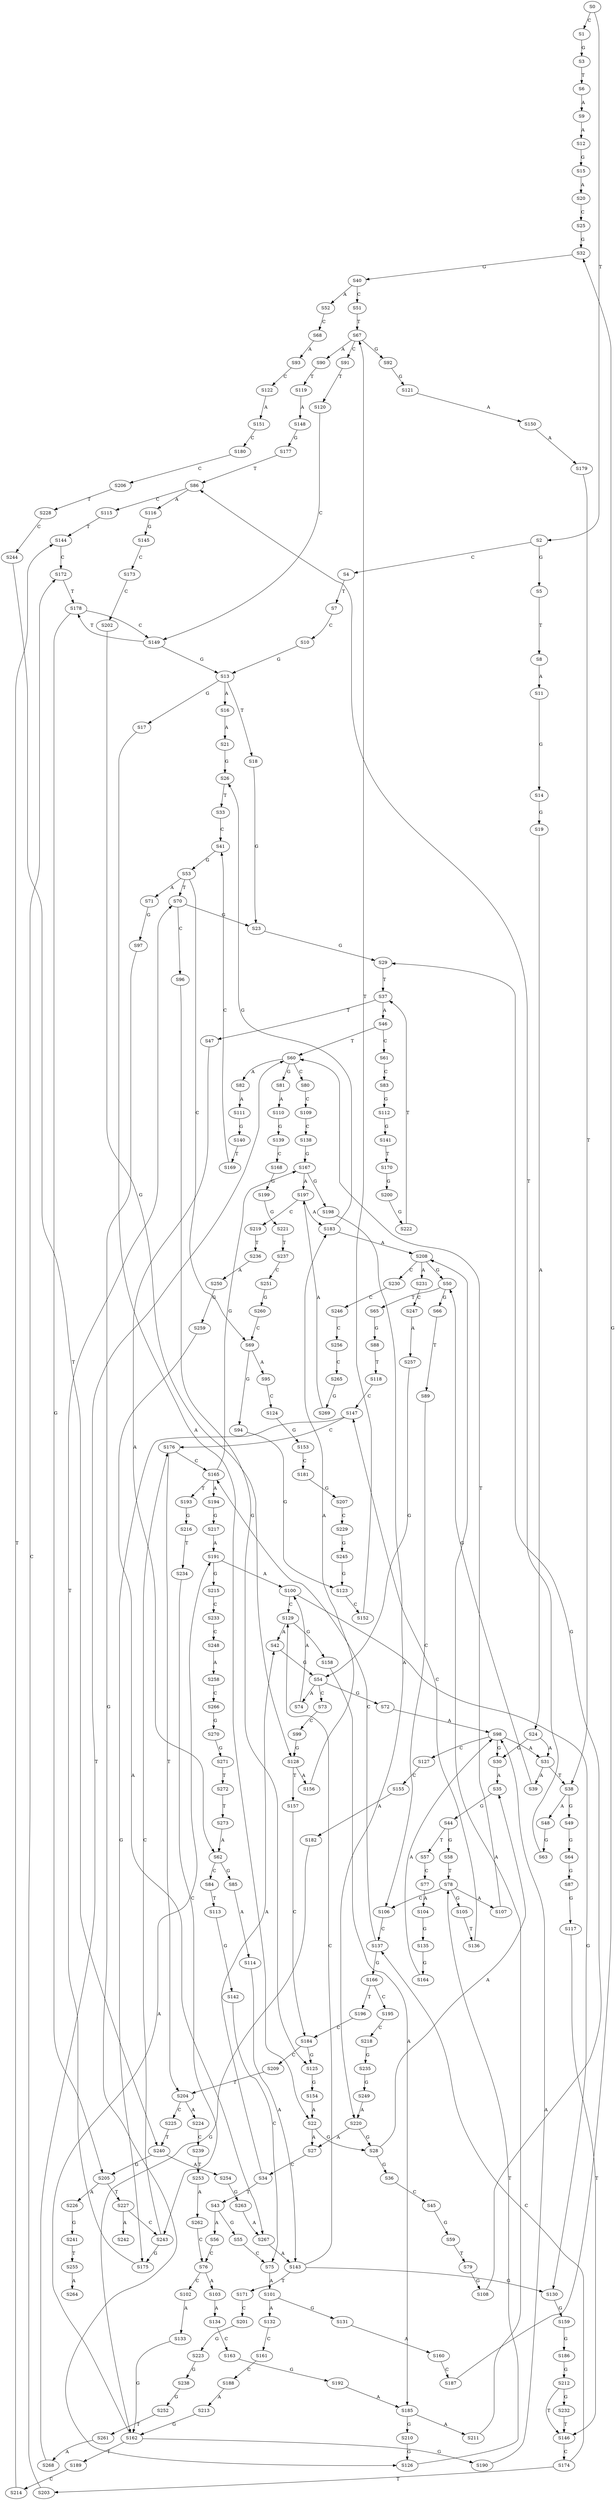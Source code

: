strict digraph  {
	S0 -> S1 [ label = C ];
	S0 -> S2 [ label = T ];
	S1 -> S3 [ label = G ];
	S2 -> S4 [ label = C ];
	S2 -> S5 [ label = G ];
	S3 -> S6 [ label = T ];
	S4 -> S7 [ label = T ];
	S5 -> S8 [ label = T ];
	S6 -> S9 [ label = A ];
	S7 -> S10 [ label = C ];
	S8 -> S11 [ label = A ];
	S9 -> S12 [ label = A ];
	S10 -> S13 [ label = G ];
	S11 -> S14 [ label = G ];
	S12 -> S15 [ label = G ];
	S13 -> S16 [ label = A ];
	S13 -> S17 [ label = G ];
	S13 -> S18 [ label = T ];
	S14 -> S19 [ label = G ];
	S15 -> S20 [ label = A ];
	S16 -> S21 [ label = A ];
	S17 -> S22 [ label = A ];
	S18 -> S23 [ label = G ];
	S19 -> S24 [ label = A ];
	S20 -> S25 [ label = C ];
	S21 -> S26 [ label = G ];
	S22 -> S27 [ label = A ];
	S22 -> S28 [ label = G ];
	S23 -> S29 [ label = G ];
	S24 -> S30 [ label = G ];
	S24 -> S31 [ label = A ];
	S25 -> S32 [ label = G ];
	S26 -> S33 [ label = T ];
	S27 -> S34 [ label = C ];
	S28 -> S35 [ label = A ];
	S28 -> S36 [ label = G ];
	S29 -> S37 [ label = T ];
	S30 -> S35 [ label = A ];
	S31 -> S38 [ label = T ];
	S31 -> S39 [ label = A ];
	S32 -> S40 [ label = G ];
	S33 -> S41 [ label = C ];
	S34 -> S42 [ label = A ];
	S34 -> S43 [ label = T ];
	S35 -> S44 [ label = G ];
	S36 -> S45 [ label = C ];
	S37 -> S46 [ label = A ];
	S37 -> S47 [ label = T ];
	S38 -> S48 [ label = A ];
	S38 -> S49 [ label = G ];
	S39 -> S50 [ label = G ];
	S40 -> S51 [ label = C ];
	S40 -> S52 [ label = A ];
	S41 -> S53 [ label = G ];
	S42 -> S54 [ label = G ];
	S43 -> S55 [ label = G ];
	S43 -> S56 [ label = A ];
	S44 -> S57 [ label = T ];
	S44 -> S58 [ label = G ];
	S45 -> S59 [ label = G ];
	S46 -> S60 [ label = T ];
	S46 -> S61 [ label = C ];
	S47 -> S62 [ label = A ];
	S48 -> S63 [ label = G ];
	S49 -> S64 [ label = G ];
	S50 -> S65 [ label = T ];
	S50 -> S66 [ label = G ];
	S51 -> S67 [ label = T ];
	S52 -> S68 [ label = C ];
	S53 -> S69 [ label = C ];
	S53 -> S70 [ label = T ];
	S53 -> S71 [ label = A ];
	S54 -> S72 [ label = G ];
	S54 -> S73 [ label = C ];
	S54 -> S74 [ label = A ];
	S55 -> S75 [ label = C ];
	S56 -> S76 [ label = C ];
	S57 -> S77 [ label = C ];
	S58 -> S78 [ label = T ];
	S59 -> S79 [ label = T ];
	S60 -> S80 [ label = C ];
	S60 -> S81 [ label = G ];
	S60 -> S82 [ label = A ];
	S61 -> S83 [ label = C ];
	S62 -> S84 [ label = C ];
	S62 -> S85 [ label = G ];
	S63 -> S86 [ label = T ];
	S64 -> S87 [ label = G ];
	S65 -> S88 [ label = G ];
	S66 -> S89 [ label = T ];
	S67 -> S90 [ label = A ];
	S67 -> S91 [ label = C ];
	S67 -> S92 [ label = G ];
	S68 -> S93 [ label = A ];
	S69 -> S94 [ label = G ];
	S69 -> S95 [ label = A ];
	S70 -> S96 [ label = C ];
	S70 -> S23 [ label = G ];
	S71 -> S97 [ label = G ];
	S72 -> S98 [ label = A ];
	S73 -> S99 [ label = C ];
	S74 -> S100 [ label = A ];
	S75 -> S101 [ label = A ];
	S76 -> S102 [ label = C ];
	S76 -> S103 [ label = A ];
	S77 -> S104 [ label = A ];
	S78 -> S105 [ label = G ];
	S78 -> S106 [ label = C ];
	S78 -> S107 [ label = A ];
	S79 -> S108 [ label = G ];
	S80 -> S109 [ label = C ];
	S81 -> S110 [ label = A ];
	S82 -> S111 [ label = A ];
	S83 -> S112 [ label = G ];
	S84 -> S113 [ label = T ];
	S85 -> S114 [ label = A ];
	S86 -> S115 [ label = C ];
	S86 -> S116 [ label = A ];
	S87 -> S117 [ label = G ];
	S88 -> S118 [ label = T ];
	S89 -> S106 [ label = C ];
	S90 -> S119 [ label = T ];
	S91 -> S120 [ label = T ];
	S92 -> S121 [ label = G ];
	S93 -> S122 [ label = C ];
	S94 -> S123 [ label = G ];
	S95 -> S124 [ label = C ];
	S96 -> S125 [ label = G ];
	S97 -> S126 [ label = G ];
	S98 -> S31 [ label = A ];
	S98 -> S127 [ label = C ];
	S98 -> S30 [ label = G ];
	S99 -> S128 [ label = G ];
	S100 -> S129 [ label = C ];
	S100 -> S130 [ label = G ];
	S101 -> S131 [ label = G ];
	S101 -> S132 [ label = A ];
	S102 -> S133 [ label = A ];
	S103 -> S134 [ label = A ];
	S104 -> S135 [ label = G ];
	S105 -> S136 [ label = T ];
	S106 -> S137 [ label = C ];
	S107 -> S60 [ label = T ];
	S108 -> S29 [ label = G ];
	S109 -> S138 [ label = C ];
	S110 -> S139 [ label = G ];
	S111 -> S140 [ label = G ];
	S112 -> S141 [ label = G ];
	S113 -> S142 [ label = G ];
	S114 -> S143 [ label = A ];
	S115 -> S144 [ label = T ];
	S116 -> S145 [ label = G ];
	S117 -> S146 [ label = T ];
	S118 -> S147 [ label = C ];
	S119 -> S148 [ label = A ];
	S120 -> S149 [ label = C ];
	S121 -> S150 [ label = A ];
	S122 -> S151 [ label = A ];
	S123 -> S152 [ label = C ];
	S124 -> S153 [ label = G ];
	S125 -> S154 [ label = G ];
	S126 -> S78 [ label = T ];
	S127 -> S155 [ label = C ];
	S128 -> S156 [ label = A ];
	S128 -> S157 [ label = T ];
	S129 -> S158 [ label = G ];
	S129 -> S42 [ label = A ];
	S130 -> S159 [ label = G ];
	S131 -> S160 [ label = A ];
	S132 -> S161 [ label = C ];
	S133 -> S162 [ label = G ];
	S134 -> S163 [ label = C ];
	S135 -> S164 [ label = G ];
	S136 -> S147 [ label = C ];
	S137 -> S165 [ label = C ];
	S137 -> S166 [ label = G ];
	S138 -> S167 [ label = G ];
	S139 -> S168 [ label = C ];
	S140 -> S169 [ label = T ];
	S141 -> S170 [ label = T ];
	S142 -> S75 [ label = C ];
	S143 -> S171 [ label = T ];
	S143 -> S129 [ label = C ];
	S143 -> S130 [ label = G ];
	S144 -> S172 [ label = C ];
	S145 -> S173 [ label = C ];
	S146 -> S174 [ label = C ];
	S147 -> S175 [ label = G ];
	S147 -> S176 [ label = C ];
	S148 -> S177 [ label = G ];
	S149 -> S178 [ label = T ];
	S149 -> S13 [ label = G ];
	S150 -> S179 [ label = A ];
	S151 -> S180 [ label = C ];
	S152 -> S67 [ label = T ];
	S153 -> S181 [ label = C ];
	S154 -> S22 [ label = A ];
	S155 -> S182 [ label = A ];
	S156 -> S183 [ label = A ];
	S157 -> S184 [ label = C ];
	S158 -> S185 [ label = A ];
	S159 -> S186 [ label = G ];
	S160 -> S187 [ label = C ];
	S161 -> S188 [ label = C ];
	S162 -> S189 [ label = T ];
	S162 -> S190 [ label = G ];
	S162 -> S191 [ label = A ];
	S163 -> S192 [ label = G ];
	S164 -> S98 [ label = A ];
	S165 -> S193 [ label = T ];
	S165 -> S194 [ label = A ];
	S165 -> S167 [ label = G ];
	S166 -> S195 [ label = C ];
	S166 -> S196 [ label = T ];
	S167 -> S197 [ label = A ];
	S167 -> S198 [ label = G ];
	S168 -> S199 [ label = G ];
	S169 -> S41 [ label = C ];
	S170 -> S200 [ label = G ];
	S171 -> S201 [ label = C ];
	S172 -> S178 [ label = T ];
	S173 -> S202 [ label = C ];
	S174 -> S137 [ label = C ];
	S174 -> S203 [ label = T ];
	S175 -> S70 [ label = T ];
	S176 -> S204 [ label = T ];
	S176 -> S165 [ label = C ];
	S177 -> S86 [ label = T ];
	S178 -> S205 [ label = G ];
	S178 -> S149 [ label = C ];
	S179 -> S38 [ label = T ];
	S180 -> S206 [ label = C ];
	S181 -> S207 [ label = G ];
	S182 -> S162 [ label = G ];
	S183 -> S208 [ label = A ];
	S183 -> S26 [ label = G ];
	S184 -> S209 [ label = C ];
	S184 -> S125 [ label = G ];
	S185 -> S210 [ label = G ];
	S185 -> S211 [ label = A ];
	S186 -> S212 [ label = G ];
	S187 -> S32 [ label = G ];
	S188 -> S213 [ label = A ];
	S189 -> S214 [ label = C ];
	S190 -> S98 [ label = A ];
	S191 -> S215 [ label = G ];
	S191 -> S100 [ label = A ];
	S192 -> S185 [ label = A ];
	S193 -> S216 [ label = G ];
	S194 -> S217 [ label = G ];
	S195 -> S218 [ label = C ];
	S196 -> S184 [ label = C ];
	S197 -> S183 [ label = A ];
	S197 -> S219 [ label = C ];
	S198 -> S220 [ label = A ];
	S199 -> S221 [ label = G ];
	S200 -> S222 [ label = G ];
	S201 -> S223 [ label = G ];
	S202 -> S128 [ label = G ];
	S203 -> S172 [ label = C ];
	S204 -> S224 [ label = A ];
	S204 -> S225 [ label = C ];
	S205 -> S226 [ label = A ];
	S205 -> S227 [ label = T ];
	S206 -> S228 [ label = T ];
	S207 -> S229 [ label = C ];
	S208 -> S50 [ label = G ];
	S208 -> S230 [ label = C ];
	S208 -> S231 [ label = A ];
	S209 -> S204 [ label = T ];
	S210 -> S126 [ label = G ];
	S211 -> S208 [ label = A ];
	S212 -> S146 [ label = T ];
	S212 -> S232 [ label = G ];
	S213 -> S162 [ label = G ];
	S214 -> S144 [ label = T ];
	S215 -> S233 [ label = C ];
	S216 -> S234 [ label = T ];
	S217 -> S191 [ label = A ];
	S218 -> S235 [ label = G ];
	S219 -> S236 [ label = T ];
	S220 -> S27 [ label = A ];
	S220 -> S28 [ label = G ];
	S221 -> S237 [ label = T ];
	S222 -> S37 [ label = T ];
	S223 -> S238 [ label = G ];
	S224 -> S239 [ label = C ];
	S225 -> S240 [ label = T ];
	S226 -> S241 [ label = G ];
	S227 -> S242 [ label = A ];
	S227 -> S243 [ label = C ];
	S228 -> S244 [ label = C ];
	S229 -> S245 [ label = G ];
	S230 -> S246 [ label = C ];
	S231 -> S247 [ label = C ];
	S232 -> S146 [ label = T ];
	S233 -> S248 [ label = C ];
	S234 -> S243 [ label = C ];
	S235 -> S249 [ label = G ];
	S236 -> S250 [ label = A ];
	S237 -> S251 [ label = C ];
	S238 -> S252 [ label = G ];
	S239 -> S253 [ label = T ];
	S240 -> S254 [ label = A ];
	S240 -> S205 [ label = G ];
	S241 -> S255 [ label = T ];
	S243 -> S176 [ label = C ];
	S243 -> S175 [ label = G ];
	S244 -> S240 [ label = T ];
	S245 -> S123 [ label = G ];
	S246 -> S256 [ label = C ];
	S247 -> S257 [ label = A ];
	S248 -> S258 [ label = A ];
	S249 -> S220 [ label = A ];
	S250 -> S259 [ label = G ];
	S251 -> S260 [ label = G ];
	S252 -> S261 [ label = T ];
	S253 -> S262 [ label = A ];
	S254 -> S263 [ label = G ];
	S255 -> S264 [ label = A ];
	S256 -> S265 [ label = C ];
	S257 -> S54 [ label = G ];
	S258 -> S266 [ label = C ];
	S259 -> S267 [ label = A ];
	S260 -> S69 [ label = C ];
	S261 -> S268 [ label = A ];
	S262 -> S76 [ label = C ];
	S263 -> S267 [ label = A ];
	S265 -> S269 [ label = G ];
	S266 -> S270 [ label = G ];
	S267 -> S143 [ label = A ];
	S268 -> S60 [ label = T ];
	S269 -> S197 [ label = A ];
	S270 -> S271 [ label = G ];
	S271 -> S272 [ label = T ];
	S272 -> S273 [ label = T ];
	S273 -> S62 [ label = A ];
}
